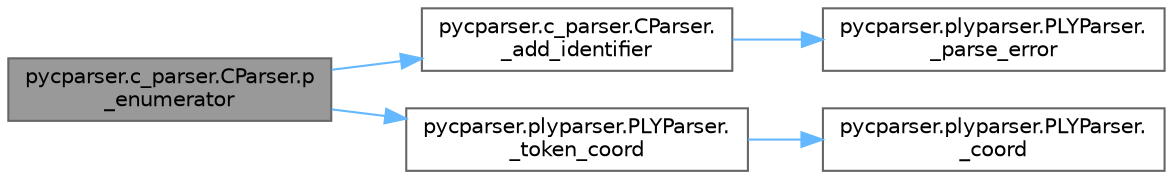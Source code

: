 digraph "pycparser.c_parser.CParser.p_enumerator"
{
 // LATEX_PDF_SIZE
  bgcolor="transparent";
  edge [fontname=Helvetica,fontsize=10,labelfontname=Helvetica,labelfontsize=10];
  node [fontname=Helvetica,fontsize=10,shape=box,height=0.2,width=0.4];
  rankdir="LR";
  Node1 [id="Node000001",label="pycparser.c_parser.CParser.p\l_enumerator",height=0.2,width=0.4,color="gray40", fillcolor="grey60", style="filled", fontcolor="black",tooltip=" "];
  Node1 -> Node2 [id="edge1_Node000001_Node000002",color="steelblue1",style="solid",tooltip=" "];
  Node2 [id="Node000002",label="pycparser.c_parser.CParser.\l_add_identifier",height=0.2,width=0.4,color="grey40", fillcolor="white", style="filled",URL="$classpycparser_1_1c__parser_1_1_c_parser.html#a9007f9b8acb4f22096008c82378954dc",tooltip=" "];
  Node2 -> Node3 [id="edge2_Node000002_Node000003",color="steelblue1",style="solid",tooltip=" "];
  Node3 [id="Node000003",label="pycparser.plyparser.PLYParser.\l_parse_error",height=0.2,width=0.4,color="grey40", fillcolor="white", style="filled",URL="$classpycparser_1_1plyparser_1_1_p_l_y_parser.html#af88baea8c2856ae54124a789eebe768f",tooltip=" "];
  Node1 -> Node4 [id="edge3_Node000001_Node000004",color="steelblue1",style="solid",tooltip=" "];
  Node4 [id="Node000004",label="pycparser.plyparser.PLYParser.\l_token_coord",height=0.2,width=0.4,color="grey40", fillcolor="white", style="filled",URL="$classpycparser_1_1plyparser_1_1_p_l_y_parser.html#a49ea7c180288e21447300243ce29e5f6",tooltip=" "];
  Node4 -> Node5 [id="edge4_Node000004_Node000005",color="steelblue1",style="solid",tooltip=" "];
  Node5 [id="Node000005",label="pycparser.plyparser.PLYParser.\l_coord",height=0.2,width=0.4,color="grey40", fillcolor="white", style="filled",URL="$classpycparser_1_1plyparser_1_1_p_l_y_parser.html#a113c92e44782844d572b1aa0ca44980e",tooltip=" "];
}
